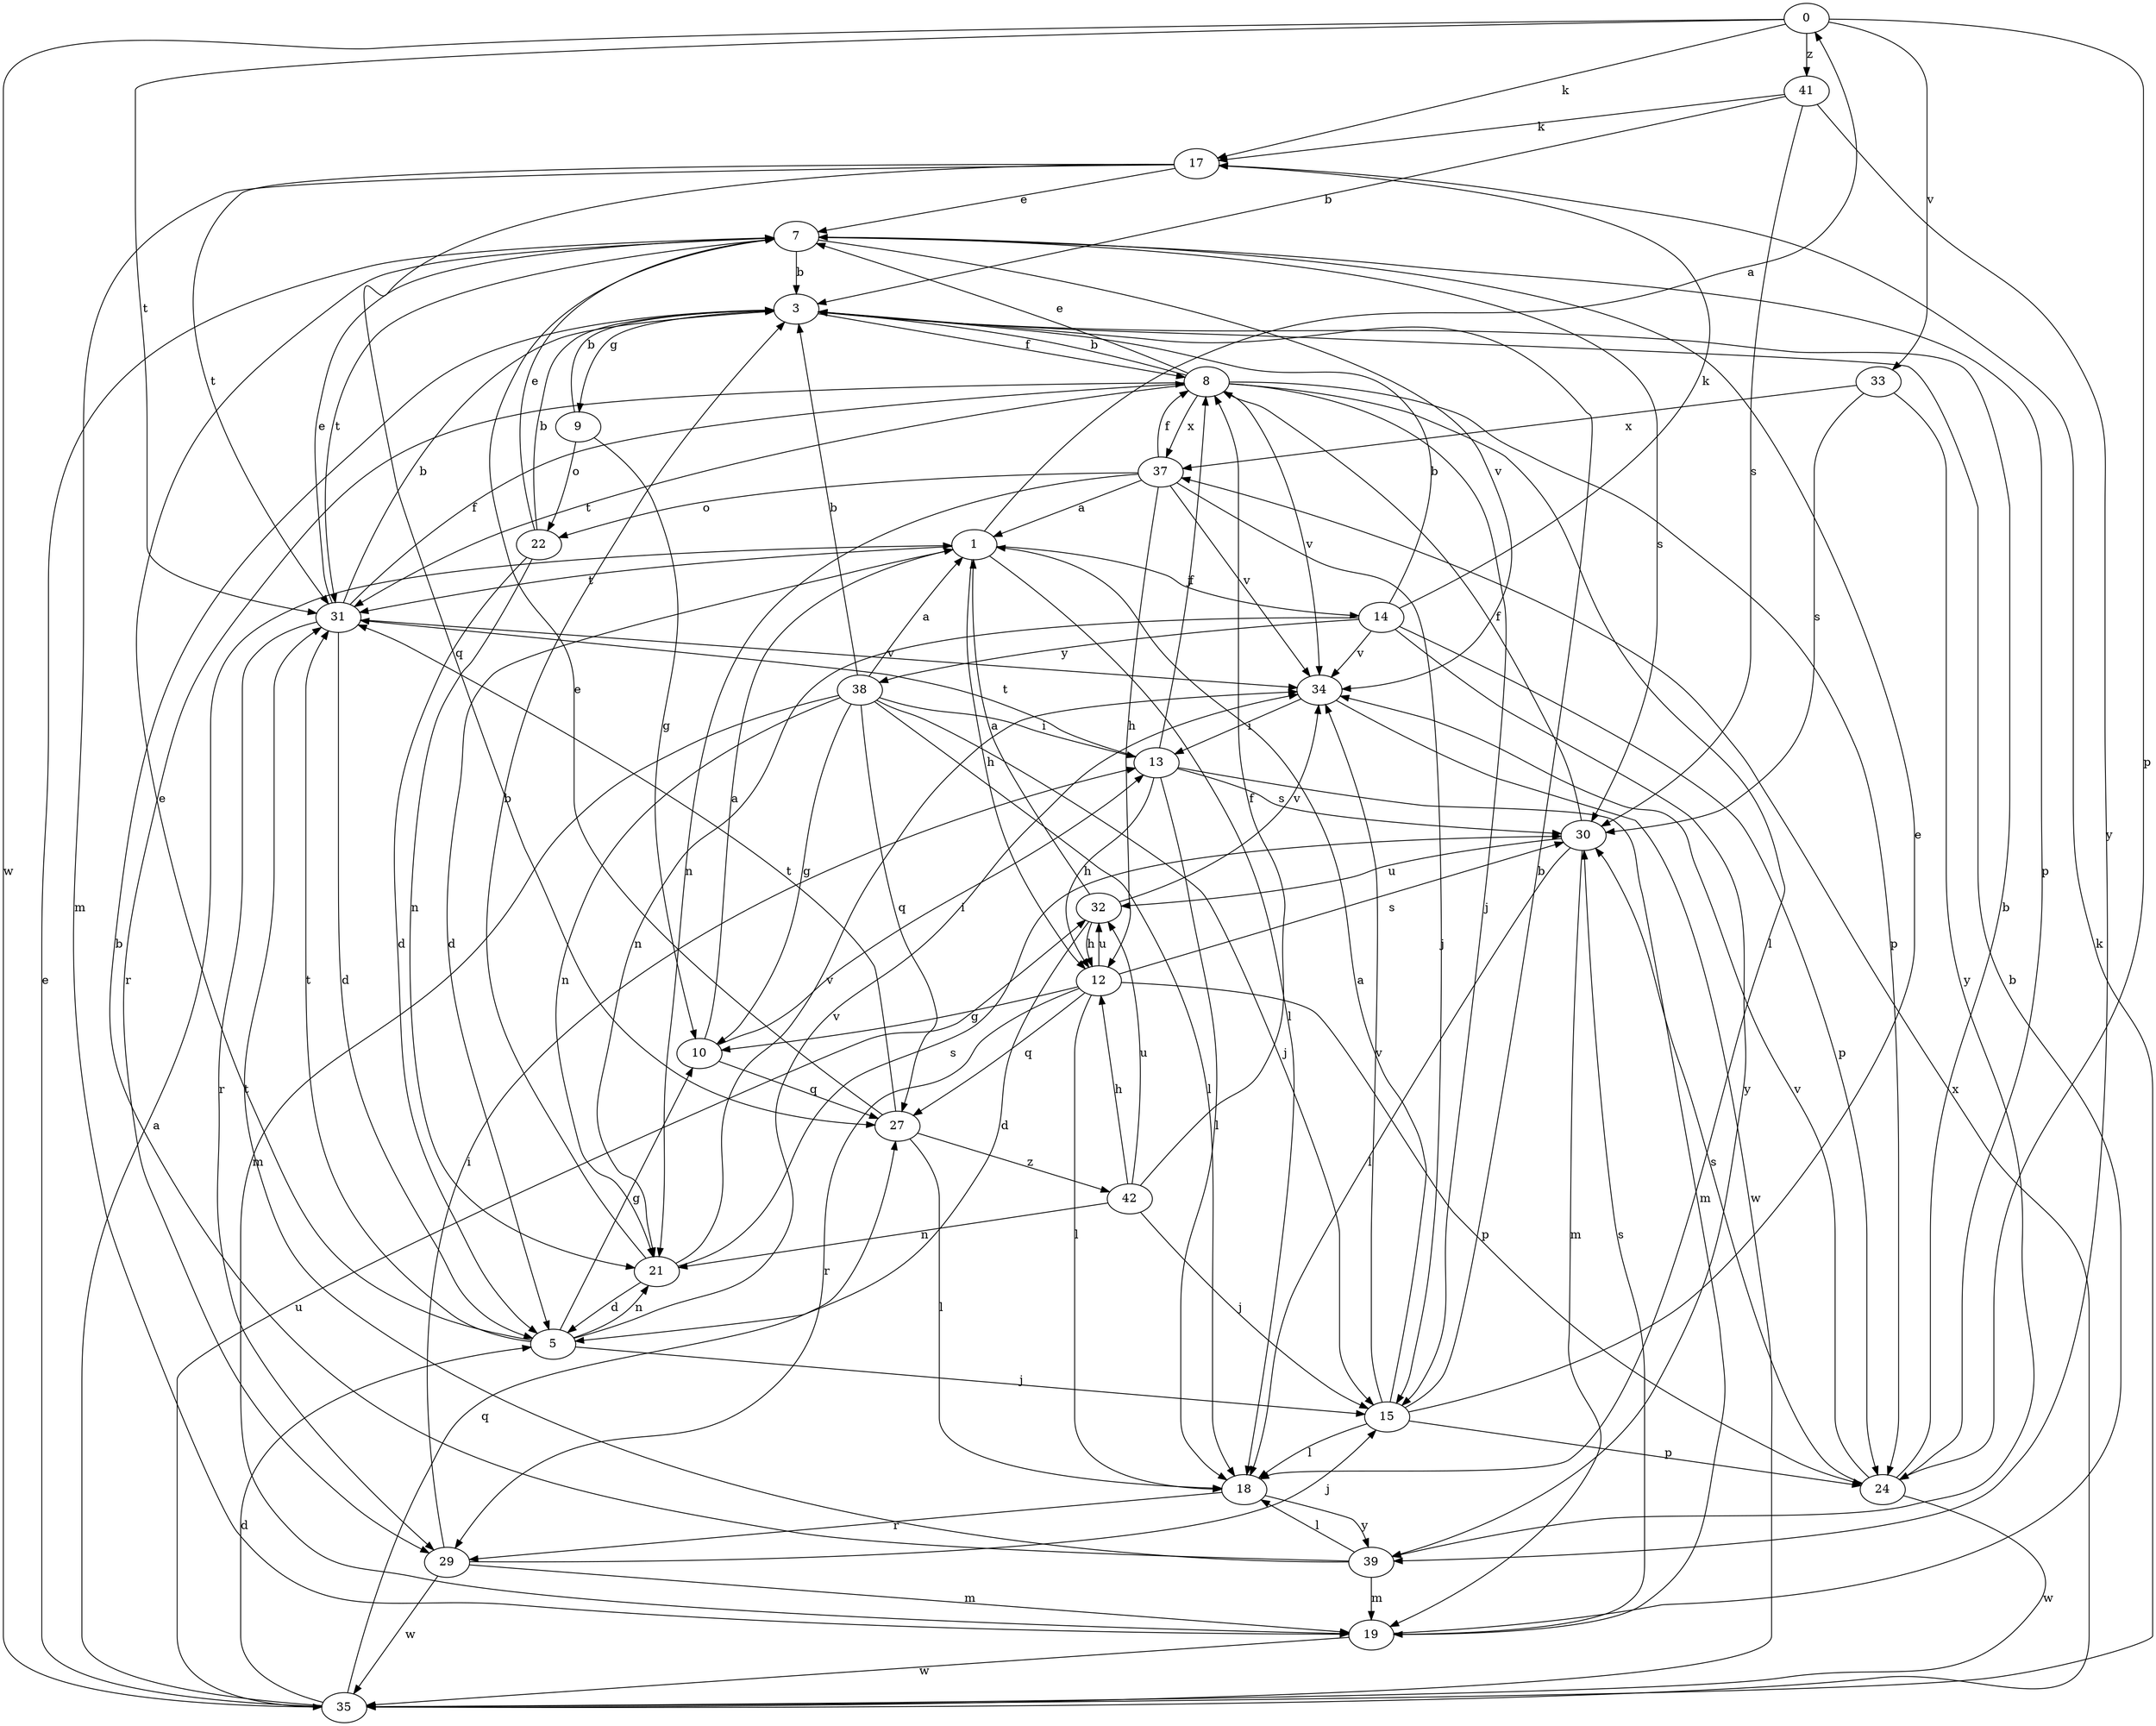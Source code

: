 strict digraph  {
0;
1;
3;
5;
7;
8;
9;
10;
12;
13;
14;
15;
17;
18;
19;
21;
22;
24;
27;
29;
30;
31;
32;
33;
34;
35;
37;
38;
39;
41;
42;
0 -> 17  [label=k];
0 -> 24  [label=p];
0 -> 31  [label=t];
0 -> 33  [label=v];
0 -> 35  [label=w];
0 -> 41  [label=z];
1 -> 0  [label=a];
1 -> 5  [label=d];
1 -> 12  [label=h];
1 -> 14  [label=j];
1 -> 18  [label=l];
1 -> 31  [label=t];
3 -> 8  [label=f];
3 -> 9  [label=g];
5 -> 7  [label=e];
5 -> 10  [label=g];
5 -> 15  [label=j];
5 -> 21  [label=n];
5 -> 31  [label=t];
5 -> 34  [label=v];
7 -> 3  [label=b];
7 -> 24  [label=p];
7 -> 30  [label=s];
7 -> 31  [label=t];
7 -> 34  [label=v];
8 -> 3  [label=b];
8 -> 7  [label=e];
8 -> 15  [label=j];
8 -> 18  [label=l];
8 -> 24  [label=p];
8 -> 29  [label=r];
8 -> 31  [label=t];
8 -> 34  [label=v];
8 -> 37  [label=x];
9 -> 3  [label=b];
9 -> 10  [label=g];
9 -> 22  [label=o];
10 -> 1  [label=a];
10 -> 13  [label=i];
10 -> 27  [label=q];
12 -> 10  [label=g];
12 -> 18  [label=l];
12 -> 24  [label=p];
12 -> 27  [label=q];
12 -> 29  [label=r];
12 -> 30  [label=s];
12 -> 32  [label=u];
13 -> 8  [label=f];
13 -> 12  [label=h];
13 -> 18  [label=l];
13 -> 19  [label=m];
13 -> 30  [label=s];
13 -> 31  [label=t];
14 -> 3  [label=b];
14 -> 17  [label=k];
14 -> 21  [label=n];
14 -> 24  [label=p];
14 -> 34  [label=v];
14 -> 38  [label=y];
14 -> 39  [label=y];
15 -> 1  [label=a];
15 -> 3  [label=b];
15 -> 7  [label=e];
15 -> 18  [label=l];
15 -> 24  [label=p];
15 -> 34  [label=v];
17 -> 7  [label=e];
17 -> 19  [label=m];
17 -> 27  [label=q];
17 -> 31  [label=t];
18 -> 29  [label=r];
18 -> 39  [label=y];
19 -> 3  [label=b];
19 -> 30  [label=s];
19 -> 35  [label=w];
21 -> 3  [label=b];
21 -> 5  [label=d];
21 -> 30  [label=s];
21 -> 34  [label=v];
22 -> 3  [label=b];
22 -> 5  [label=d];
22 -> 7  [label=e];
22 -> 21  [label=n];
24 -> 3  [label=b];
24 -> 30  [label=s];
24 -> 34  [label=v];
24 -> 35  [label=w];
27 -> 7  [label=e];
27 -> 18  [label=l];
27 -> 31  [label=t];
27 -> 42  [label=z];
29 -> 13  [label=i];
29 -> 15  [label=j];
29 -> 19  [label=m];
29 -> 35  [label=w];
30 -> 8  [label=f];
30 -> 18  [label=l];
30 -> 19  [label=m];
30 -> 32  [label=u];
31 -> 3  [label=b];
31 -> 5  [label=d];
31 -> 7  [label=e];
31 -> 8  [label=f];
31 -> 29  [label=r];
31 -> 34  [label=v];
32 -> 1  [label=a];
32 -> 5  [label=d];
32 -> 12  [label=h];
32 -> 34  [label=v];
33 -> 30  [label=s];
33 -> 37  [label=x];
33 -> 39  [label=y];
34 -> 13  [label=i];
34 -> 35  [label=w];
35 -> 1  [label=a];
35 -> 5  [label=d];
35 -> 7  [label=e];
35 -> 17  [label=k];
35 -> 27  [label=q];
35 -> 32  [label=u];
35 -> 37  [label=x];
37 -> 1  [label=a];
37 -> 8  [label=f];
37 -> 12  [label=h];
37 -> 15  [label=j];
37 -> 21  [label=n];
37 -> 22  [label=o];
37 -> 34  [label=v];
38 -> 1  [label=a];
38 -> 3  [label=b];
38 -> 10  [label=g];
38 -> 13  [label=i];
38 -> 15  [label=j];
38 -> 18  [label=l];
38 -> 19  [label=m];
38 -> 21  [label=n];
38 -> 27  [label=q];
39 -> 3  [label=b];
39 -> 18  [label=l];
39 -> 19  [label=m];
39 -> 31  [label=t];
41 -> 3  [label=b];
41 -> 17  [label=k];
41 -> 30  [label=s];
41 -> 39  [label=y];
42 -> 8  [label=f];
42 -> 12  [label=h];
42 -> 15  [label=j];
42 -> 21  [label=n];
42 -> 32  [label=u];
}
